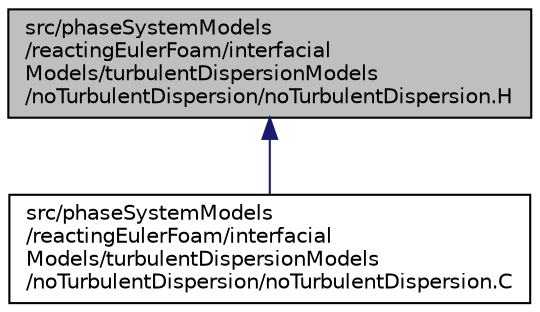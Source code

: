 digraph "src/phaseSystemModels/reactingEulerFoam/interfacialModels/turbulentDispersionModels/noTurbulentDispersion/noTurbulentDispersion.H"
{
  bgcolor="transparent";
  edge [fontname="Helvetica",fontsize="10",labelfontname="Helvetica",labelfontsize="10"];
  node [fontname="Helvetica",fontsize="10",shape=record];
  Node1 [label="src/phaseSystemModels\l/reactingEulerFoam/interfacial\lModels/turbulentDispersionModels\l/noTurbulentDispersion/noTurbulentDispersion.H",height=0.2,width=0.4,color="black", fillcolor="grey75", style="filled" fontcolor="black"];
  Node1 -> Node2 [dir="back",color="midnightblue",fontsize="10",style="solid",fontname="Helvetica"];
  Node2 [label="src/phaseSystemModels\l/reactingEulerFoam/interfacial\lModels/turbulentDispersionModels\l/noTurbulentDispersion/noTurbulentDispersion.C",height=0.2,width=0.4,color="black",URL="$src_2phaseSystemModels_2reactingEulerFoam_2interfacialModels_2turbulentDispersionModels_2noTurbu67cce0e173c8b29e0e680c40c11bb3d1.html"];
}
